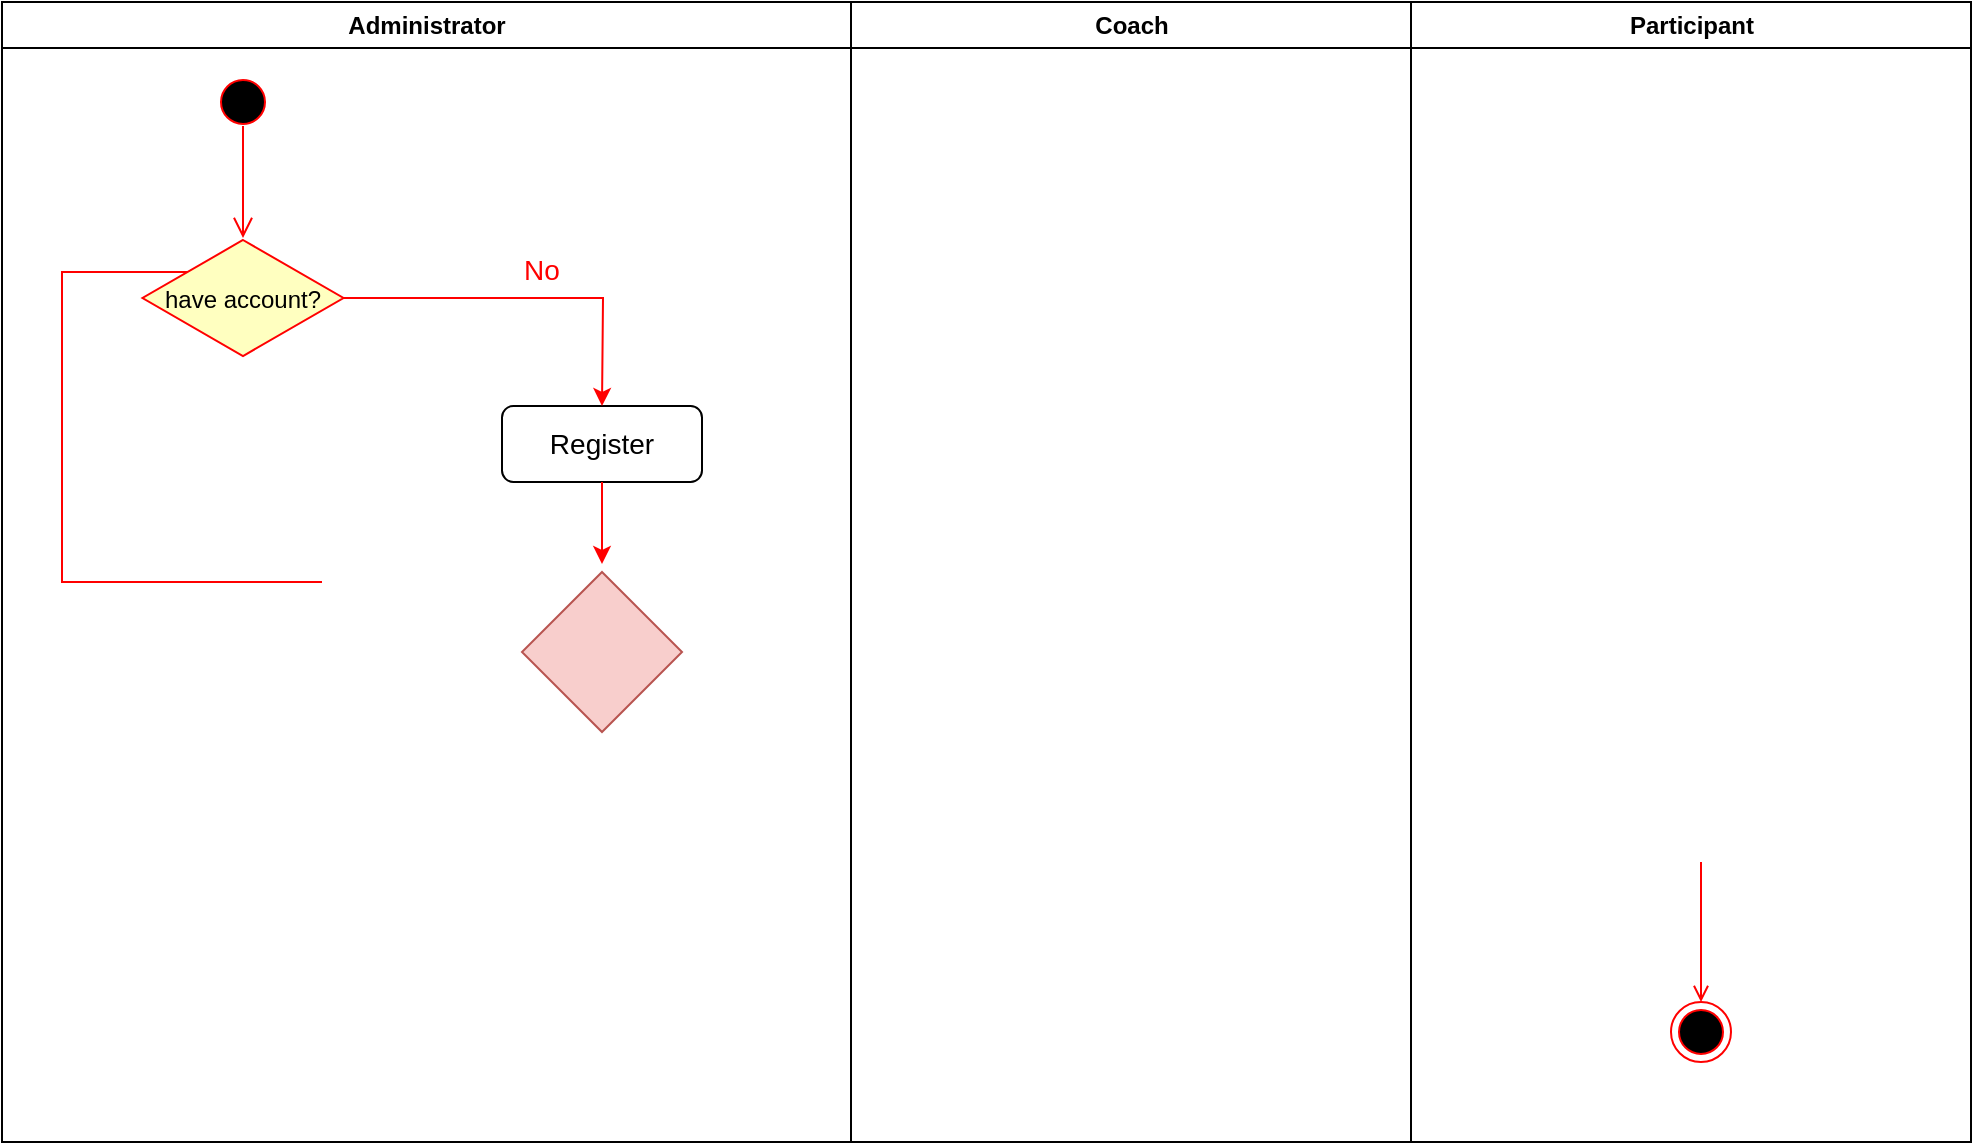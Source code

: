 <mxfile version="20.5.1" type="github">
  <diagram name="Page-1" id="e7e014a7-5840-1c2e-5031-d8a46d1fe8dd">
    <mxGraphModel dx="1038" dy="536" grid="1" gridSize="10" guides="1" tooltips="1" connect="1" arrows="1" fold="1" page="1" pageScale="1" pageWidth="1169" pageHeight="826" background="none" math="0" shadow="0">
      <root>
        <mxCell id="0" />
        <mxCell id="1" parent="0" />
        <mxCell id="2" value="Administrator" style="swimlane;whiteSpace=wrap" parent="1" vertex="1">
          <mxGeometry x="20" y="128" width="424.5" height="570" as="geometry" />
        </mxCell>
        <mxCell id="12" value="" style="edgeStyle=elbowEdgeStyle;elbow=horizontal;strokeColor=#FF0000;endArrow=open;endFill=1;rounded=0" parent="2" source="10" edge="1">
          <mxGeometry width="100" height="100" relative="1" as="geometry">
            <mxPoint x="160" y="290" as="sourcePoint" />
            <mxPoint x="115" y="135" as="targetPoint" />
            <Array as="points">
              <mxPoint x="30" y="250" />
            </Array>
          </mxGeometry>
        </mxCell>
        <mxCell id="dBgh0t9pDxQGnR2ba0j--41" value="" style="ellipse;html=1;shape=startState;fillColor=#000000;strokeColor=#ff0000;" vertex="1" parent="2">
          <mxGeometry x="105.5" y="35" width="30" height="30" as="geometry" />
        </mxCell>
        <mxCell id="dBgh0t9pDxQGnR2ba0j--42" value="" style="edgeStyle=orthogonalEdgeStyle;html=1;verticalAlign=bottom;endArrow=open;endSize=8;strokeColor=#ff0000;rounded=0;" edge="1" parent="2">
          <mxGeometry relative="1" as="geometry">
            <mxPoint x="120.5" y="118" as="targetPoint" />
            <mxPoint x="120.5" y="62" as="sourcePoint" />
          </mxGeometry>
        </mxCell>
        <mxCell id="dBgh0t9pDxQGnR2ba0j--45" value="have account?" style="rhombus;fillColor=#ffffc0;strokeColor=#ff0000;" vertex="1" parent="2">
          <mxGeometry x="70.25" y="119" width="100.5" height="58" as="geometry" />
        </mxCell>
        <mxCell id="dBgh0t9pDxQGnR2ba0j--49" value="&lt;font style=&quot;font-size: 14px;&quot; color=&quot;#FF0000&quot;&gt;No&lt;/font&gt;" style="text;html=1;strokeColor=none;fillColor=none;align=center;verticalAlign=middle;whiteSpace=wrap;rounded=0;" vertex="1" parent="2">
          <mxGeometry x="240" y="119" width="60" height="30" as="geometry" />
        </mxCell>
        <mxCell id="dBgh0t9pDxQGnR2ba0j--51" value="&lt;span&gt;Register &lt;/span&gt;" style="rounded=1;whiteSpace=wrap;html=1;fontSize=14;fontColor=#000000;" vertex="1" parent="2">
          <mxGeometry x="250" y="202" width="100" height="38" as="geometry" />
        </mxCell>
        <mxCell id="dBgh0t9pDxQGnR2ba0j--53" value="" style="rhombus;whiteSpace=wrap;html=1;fontSize=14;fillColor=#f8cecc;strokeColor=#b85450;" vertex="1" parent="2">
          <mxGeometry x="260" y="285" width="80" height="80" as="geometry" />
        </mxCell>
        <mxCell id="3" value="Coach" style="swimlane;whiteSpace=wrap" parent="1" vertex="1">
          <mxGeometry x="444.5" y="128" width="280" height="570" as="geometry" />
        </mxCell>
        <mxCell id="4" value="Participant" style="swimlane;whiteSpace=wrap" parent="1" vertex="1">
          <mxGeometry x="724.5" y="128" width="280" height="570" as="geometry" />
        </mxCell>
        <mxCell id="38" value="" style="ellipse;shape=endState;fillColor=#000000;strokeColor=#ff0000" parent="4" vertex="1">
          <mxGeometry x="130" y="500" width="30" height="30" as="geometry" />
        </mxCell>
        <mxCell id="39" value="" style="endArrow=open;strokeColor=#FF0000;endFill=1;rounded=0" parent="4" target="38" edge="1">
          <mxGeometry relative="1" as="geometry">
            <mxPoint x="145" y="430" as="sourcePoint" />
          </mxGeometry>
        </mxCell>
        <mxCell id="dBgh0t9pDxQGnR2ba0j--48" style="edgeStyle=orthogonalEdgeStyle;rounded=0;orthogonalLoop=1;jettySize=auto;html=1;strokeColor=#FF0000;" edge="1" parent="1" source="dBgh0t9pDxQGnR2ba0j--45">
          <mxGeometry relative="1" as="geometry">
            <mxPoint x="320" y="330" as="targetPoint" />
          </mxGeometry>
        </mxCell>
        <mxCell id="dBgh0t9pDxQGnR2ba0j--52" style="edgeStyle=orthogonalEdgeStyle;rounded=0;orthogonalLoop=1;jettySize=auto;html=1;strokeColor=#FF0000;fontSize=14;fontColor=#000000;" edge="1" parent="1">
          <mxGeometry relative="1" as="geometry">
            <mxPoint x="320" y="409" as="targetPoint" />
            <mxPoint x="320" y="368" as="sourcePoint" />
          </mxGeometry>
        </mxCell>
      </root>
    </mxGraphModel>
  </diagram>
</mxfile>
